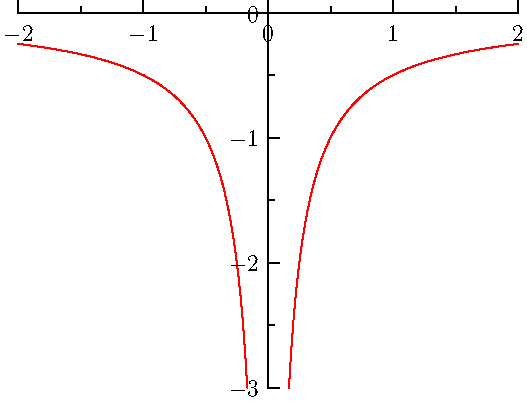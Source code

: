 import graph;
size(0,200);

real f1(real x) { return sqrt(x+5); }
real f2(real x) { return x+1; }
real f3(real x) { return -1/(2*abs(x)); }

//draw(graph(f1,-2,0),red);
//draw(graph(f2,0,2),red);

draw(graph(f3,-2,-1/(2*3)),red);
draw(graph(f3,1/(2*3),2),red);

xaxis(LeftTicks);
yaxis(RightTicks);

